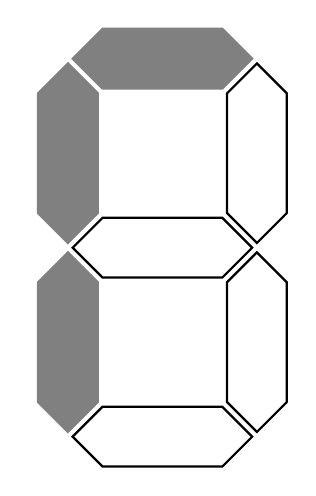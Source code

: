 \def\segment{
(0,0)--++(1,-1)--++(4,0)--++(1,1)--++(-1,1)--++(-4,0)--cycle;
}
\begin{tikzpicture}[scale=0.4]
\begin{scope}
\LARGE\bf
%Segment 1
\begin{scope}[xshift=0.15cm,yshift=6cm,scale=0.95]
\fill[black!50,draw,thick] \segment;
\end{scope}

%Segment 2
\begin{scope}[xshift=0cm,yshift=0.15cm,rotate = 90,scale=0.95]
\fill[black!50,draw,thick] \segment;
\end{scope}

%Segment 3
\begin{scope}[ xshift=6cm,yshift=0.15cm,rotate = 90,scale=0.95]
\path[draw,thick] \segment; 
\end{scope}

%Segment 4
\begin{scope}[xshift=0.15cm,scale=0.95]
\path[draw,thick] \segment; 
\end{scope}

%Segment 5
\begin{scope}[ xshift=0cm,yshift=-5.85cm,rotate = 90,scale=0.95]
\fill[black!50,draw,thick] \segment;
\end{scope}

%Segment 6
\begin{scope}[ xshift=6cm,yshift=-5.85cm,rotate = 90,scale=0.95]
\path[draw,thick] \segment; 
\end{scope}

%Segment 7
\begin{scope}[xshift=0.15cm,yshift=-6cm,scale=0.95]
\path[draw,thick] \segment;
\end{scope}

\end{scope}

\end{tikzpicture}